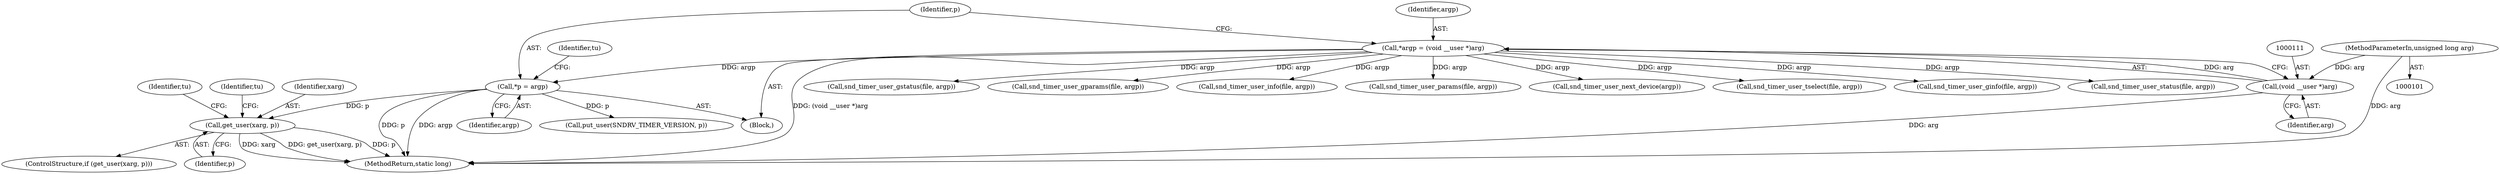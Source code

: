 digraph "0_linux_af368027a49a751d6ff4ee9e3f9961f35bb4fede@pointer" {
"1000160" [label="(Call,get_user(xarg, p))"];
"1000114" [label="(Call,*p = argp)"];
"1000108" [label="(Call,*argp = (void __user *)arg)"];
"1000110" [label="(Call,(void __user *)arg)"];
"1000104" [label="(MethodParameterIn,unsigned long arg)"];
"1000199" [label="(Call,snd_timer_user_gstatus(file, argp))"];
"1000174" [label="(Identifier,tu)"];
"1000118" [label="(Identifier,tu)"];
"1000116" [label="(Identifier,argp)"];
"1000159" [label="(ControlStructure,if (get_user(xarg, p)))"];
"1000194" [label="(Call,snd_timer_user_gparams(file, argp))"];
"1000114" [label="(Call,*p = argp)"];
"1000209" [label="(Call,snd_timer_user_info(file, argp))"];
"1000214" [label="(Call,snd_timer_user_params(file, argp))"];
"1000104" [label="(MethodParameterIn,unsigned long arg)"];
"1000128" [label="(Call,put_user(SNDRV_TIMER_VERSION, p))"];
"1000167" [label="(Identifier,tu)"];
"1000136" [label="(Call,snd_timer_user_next_device(argp))"];
"1000204" [label="(Call,snd_timer_user_tselect(file, argp))"];
"1000160" [label="(Call,get_user(xarg, p))"];
"1000189" [label="(Call,snd_timer_user_ginfo(file, argp))"];
"1000112" [label="(Identifier,arg)"];
"1000105" [label="(Block,)"];
"1000219" [label="(Call,snd_timer_user_status(file, argp))"];
"1000161" [label="(Identifier,xarg)"];
"1000162" [label="(Identifier,p)"];
"1000245" [label="(MethodReturn,static long)"];
"1000109" [label="(Identifier,argp)"];
"1000108" [label="(Call,*argp = (void __user *)arg)"];
"1000110" [label="(Call,(void __user *)arg)"];
"1000115" [label="(Identifier,p)"];
"1000160" -> "1000159"  [label="AST: "];
"1000160" -> "1000162"  [label="CFG: "];
"1000161" -> "1000160"  [label="AST: "];
"1000162" -> "1000160"  [label="AST: "];
"1000167" -> "1000160"  [label="CFG: "];
"1000174" -> "1000160"  [label="CFG: "];
"1000160" -> "1000245"  [label="DDG: get_user(xarg, p)"];
"1000160" -> "1000245"  [label="DDG: p"];
"1000160" -> "1000245"  [label="DDG: xarg"];
"1000114" -> "1000160"  [label="DDG: p"];
"1000114" -> "1000105"  [label="AST: "];
"1000114" -> "1000116"  [label="CFG: "];
"1000115" -> "1000114"  [label="AST: "];
"1000116" -> "1000114"  [label="AST: "];
"1000118" -> "1000114"  [label="CFG: "];
"1000114" -> "1000245"  [label="DDG: p"];
"1000114" -> "1000245"  [label="DDG: argp"];
"1000108" -> "1000114"  [label="DDG: argp"];
"1000114" -> "1000128"  [label="DDG: p"];
"1000108" -> "1000105"  [label="AST: "];
"1000108" -> "1000110"  [label="CFG: "];
"1000109" -> "1000108"  [label="AST: "];
"1000110" -> "1000108"  [label="AST: "];
"1000115" -> "1000108"  [label="CFG: "];
"1000108" -> "1000245"  [label="DDG: (void __user *)arg"];
"1000110" -> "1000108"  [label="DDG: arg"];
"1000108" -> "1000136"  [label="DDG: argp"];
"1000108" -> "1000189"  [label="DDG: argp"];
"1000108" -> "1000194"  [label="DDG: argp"];
"1000108" -> "1000199"  [label="DDG: argp"];
"1000108" -> "1000204"  [label="DDG: argp"];
"1000108" -> "1000209"  [label="DDG: argp"];
"1000108" -> "1000214"  [label="DDG: argp"];
"1000108" -> "1000219"  [label="DDG: argp"];
"1000110" -> "1000112"  [label="CFG: "];
"1000111" -> "1000110"  [label="AST: "];
"1000112" -> "1000110"  [label="AST: "];
"1000110" -> "1000245"  [label="DDG: arg"];
"1000104" -> "1000110"  [label="DDG: arg"];
"1000104" -> "1000101"  [label="AST: "];
"1000104" -> "1000245"  [label="DDG: arg"];
}
